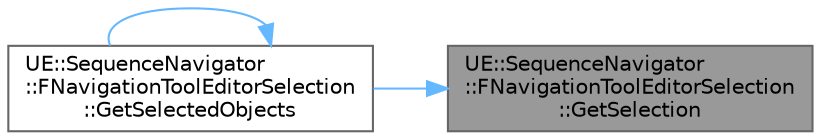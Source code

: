 digraph "UE::SequenceNavigator::FNavigationToolEditorSelection::GetSelection"
{
 // INTERACTIVE_SVG=YES
 // LATEX_PDF_SIZE
  bgcolor="transparent";
  edge [fontname=Helvetica,fontsize=10,labelfontname=Helvetica,labelfontsize=10];
  node [fontname=Helvetica,fontsize=10,shape=box,height=0.2,width=0.4];
  rankdir="RL";
  Node1 [id="Node000001",label="UE::SequenceNavigator\l::FNavigationToolEditorSelection\l::GetSelection",height=0.2,width=0.4,color="gray40", fillcolor="grey60", style="filled", fontcolor="black",tooltip="Retrieves the USelection object closest to Object Type."];
  Node1 -> Node2 [id="edge1_Node000001_Node000002",dir="back",color="steelblue1",style="solid",tooltip=" "];
  Node2 [id="Node000002",label="UE::SequenceNavigator\l::FNavigationToolEditorSelection\l::GetSelectedObjects",height=0.2,width=0.4,color="grey40", fillcolor="white", style="filled",URL="$d3/d90/classUE_1_1SequenceNavigator_1_1FNavigationToolEditorSelection.html#ad83947ef509013bf0d1e11e3adbfcf03",tooltip=" "];
  Node2 -> Node2 [id="edge2_Node000002_Node000002",dir="back",color="steelblue1",style="solid",tooltip=" "];
}
